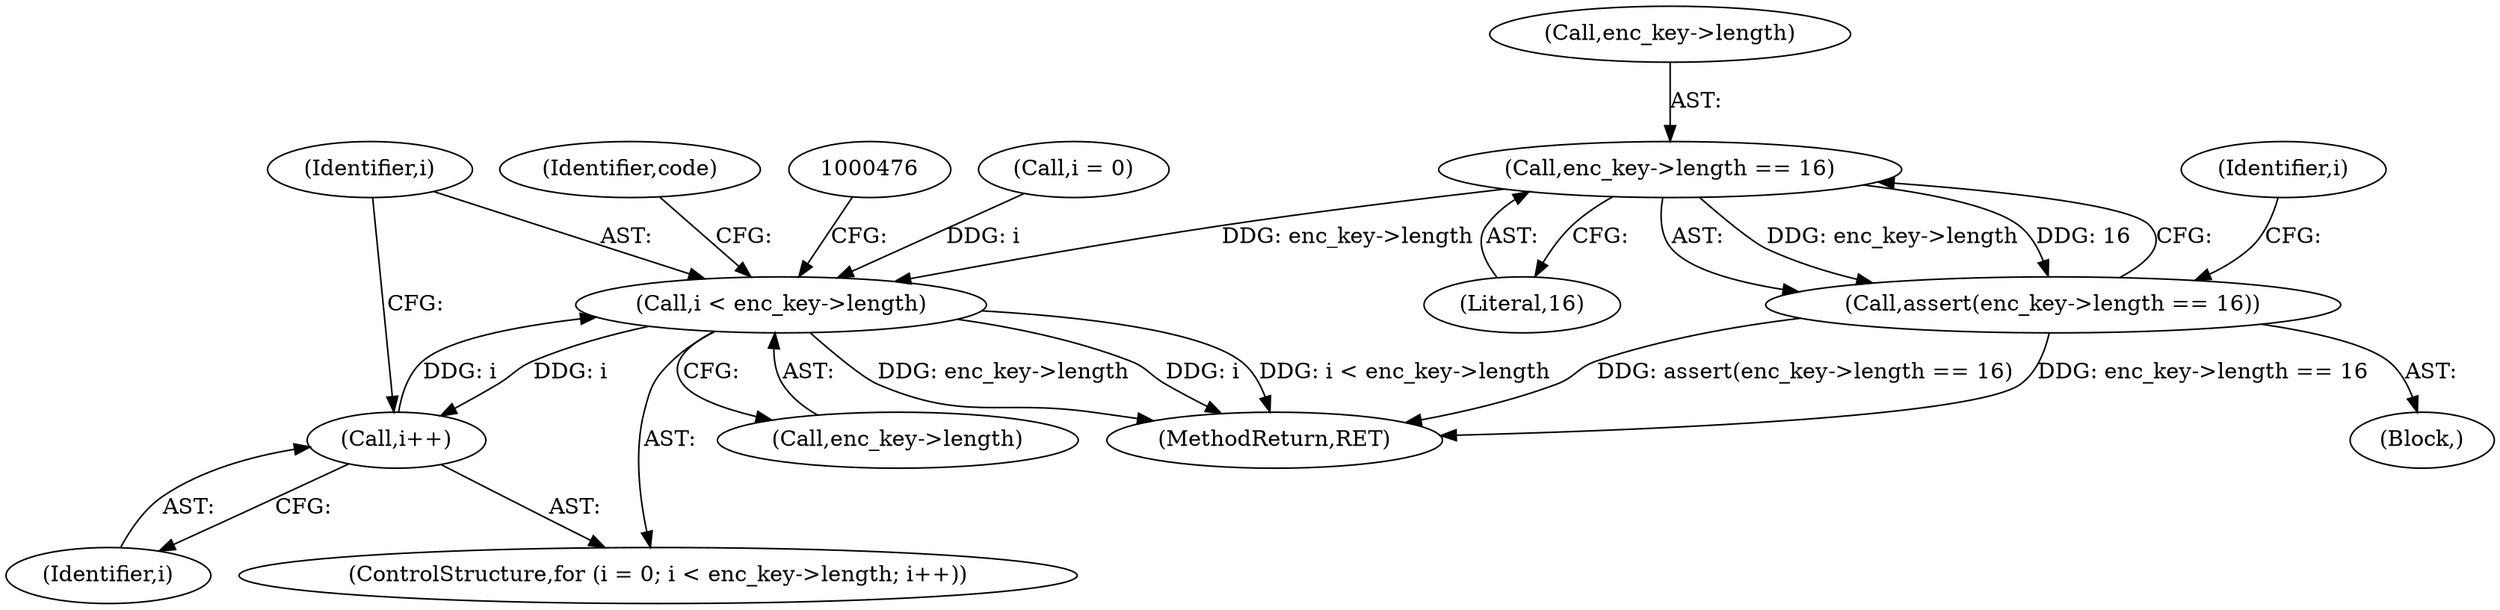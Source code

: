 digraph "0_krb5_e6ae703ae597d798e310368d52b8f38ee11c6a73_0@pointer" {
"1000457" [label="(Call,enc_key->length == 16)"];
"1000456" [label="(Call,assert(enc_key->length == 16))"];
"1000466" [label="(Call,i < enc_key->length)"];
"1000471" [label="(Call,i++)"];
"1000464" [label="(Identifier,i)"];
"1000461" [label="(Literal,16)"];
"1000840" [label="(MethodReturn,RET)"];
"1000472" [label="(Identifier,i)"];
"1000458" [label="(Call,enc_key->length)"];
"1000463" [label="(Call,i = 0)"];
"1000462" [label="(ControlStructure,for (i = 0; i < enc_key->length; i++))"];
"1000471" [label="(Call,i++)"];
"1000467" [label="(Identifier,i)"];
"1000457" [label="(Call,enc_key->length == 16)"];
"1000466" [label="(Call,i < enc_key->length)"];
"1000483" [label="(Identifier,code)"];
"1000468" [label="(Call,enc_key->length)"];
"1000431" [label="(Block,)"];
"1000456" [label="(Call,assert(enc_key->length == 16))"];
"1000457" -> "1000456"  [label="AST: "];
"1000457" -> "1000461"  [label="CFG: "];
"1000458" -> "1000457"  [label="AST: "];
"1000461" -> "1000457"  [label="AST: "];
"1000456" -> "1000457"  [label="CFG: "];
"1000457" -> "1000456"  [label="DDG: enc_key->length"];
"1000457" -> "1000456"  [label="DDG: 16"];
"1000457" -> "1000466"  [label="DDG: enc_key->length"];
"1000456" -> "1000431"  [label="AST: "];
"1000464" -> "1000456"  [label="CFG: "];
"1000456" -> "1000840"  [label="DDG: enc_key->length == 16"];
"1000456" -> "1000840"  [label="DDG: assert(enc_key->length == 16)"];
"1000466" -> "1000462"  [label="AST: "];
"1000466" -> "1000468"  [label="CFG: "];
"1000467" -> "1000466"  [label="AST: "];
"1000468" -> "1000466"  [label="AST: "];
"1000476" -> "1000466"  [label="CFG: "];
"1000483" -> "1000466"  [label="CFG: "];
"1000466" -> "1000840"  [label="DDG: enc_key->length"];
"1000466" -> "1000840"  [label="DDG: i"];
"1000466" -> "1000840"  [label="DDG: i < enc_key->length"];
"1000471" -> "1000466"  [label="DDG: i"];
"1000463" -> "1000466"  [label="DDG: i"];
"1000466" -> "1000471"  [label="DDG: i"];
"1000471" -> "1000462"  [label="AST: "];
"1000471" -> "1000472"  [label="CFG: "];
"1000472" -> "1000471"  [label="AST: "];
"1000467" -> "1000471"  [label="CFG: "];
}
